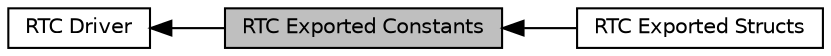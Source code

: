 digraph "RTC Exported Constants"
{
  edge [fontname="Helvetica",fontsize="10",labelfontname="Helvetica",labelfontsize="10"];
  node [fontname="Helvetica",fontsize="10",shape=box];
  rankdir=LR;
  Node2 [label="RTC Driver",height=0.2,width=0.4,color="black", fillcolor="white", style="filled",URL="$d6/d26/group___n_a_n_o100___r_t_c___driver.html",tooltip=" "];
  Node1 [label="RTC Exported Constants",height=0.2,width=0.4,color="black", fillcolor="grey75", style="filled", fontcolor="black",tooltip=" "];
  Node3 [label="RTC Exported Structs",height=0.2,width=0.4,color="black", fillcolor="white", style="filled",URL="$dd/dae/group___n_a_n_o100___r_t_c___e_x_p_o_r_t_e_d___s_t_r_u_c_t_s.html",tooltip=" "];
  Node2->Node1 [shape=plaintext, dir="back", style="solid"];
  Node1->Node3 [shape=plaintext, dir="back", style="solid"];
}
